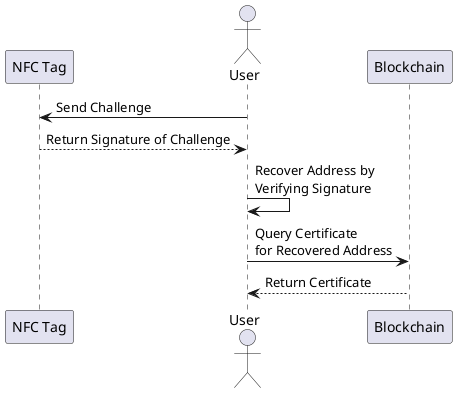 @startuml

participant "NFC Tag" as NFCTag
actor User
participant "Blockchain" as Blockchain

NFCTag <- User: Send Challenge

NFCTag --> User: Return Signature of Challenge

User -> User: Recover Address by\nVerifying Signature

User -> Blockchain: Query Certificate\nfor Recovered Address

User <-- Blockchain: Return Certificate

@enduml

